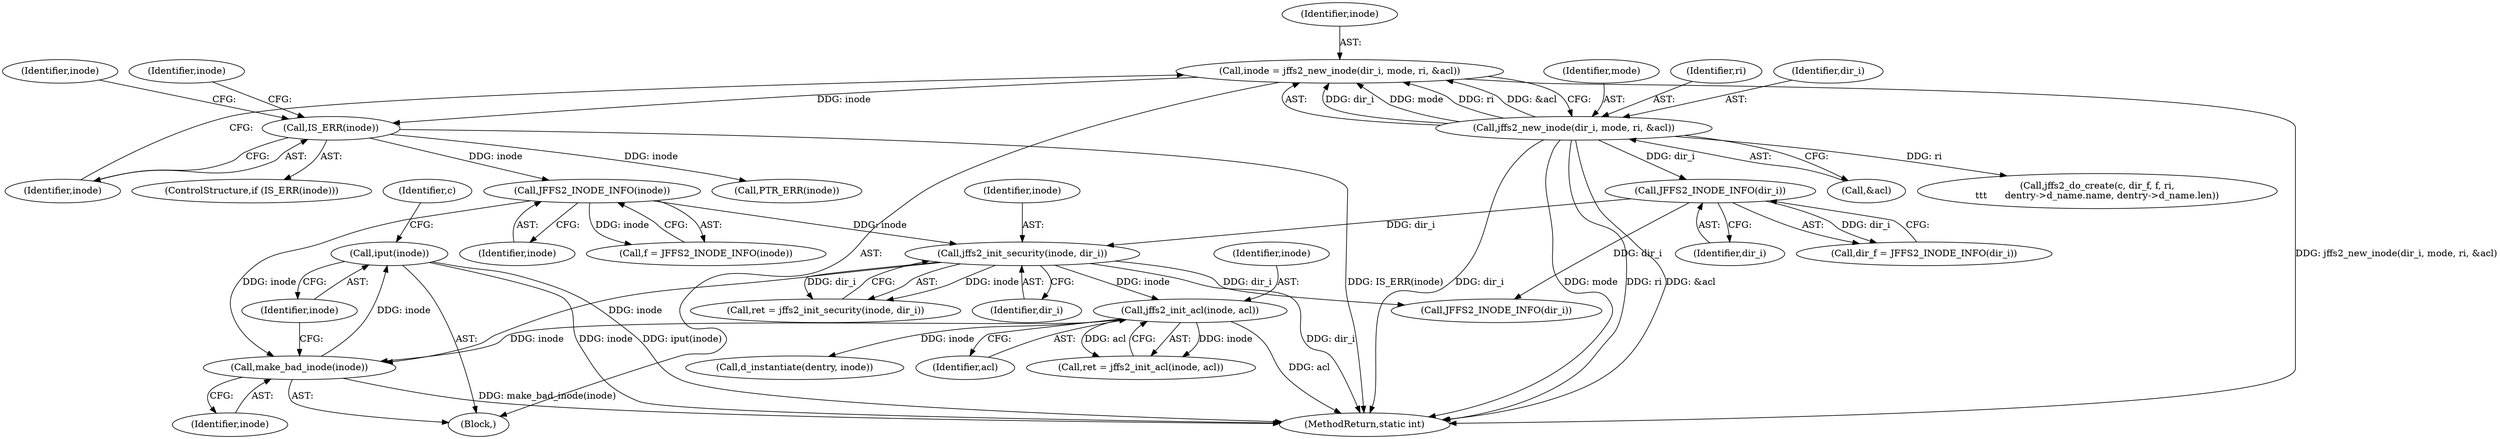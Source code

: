 digraph "0_infradead_9ed437c50d89eabae763dd422579f73fdebf288d_0@pointer" {
"1000230" [label="(Call,iput(inode))"];
"1000228" [label="(Call,make_bad_inode(inode))"];
"1000175" [label="(Call,JFFS2_INODE_INFO(inode))"];
"1000140" [label="(Call,IS_ERR(inode))"];
"1000131" [label="(Call,inode = jffs2_new_inode(dir_i, mode, ri, &acl))"];
"1000133" [label="(Call,jffs2_new_inode(dir_i, mode, ri, &acl))"];
"1000211" [label="(Call,jffs2_init_acl(inode, acl))"];
"1000203" [label="(Call,jffs2_init_security(inode, dir_i))"];
"1000179" [label="(Call,JFFS2_INODE_INFO(dir_i))"];
"1000209" [label="(Call,ret = jffs2_init_acl(inode, acl))"];
"1000493" [label="(MethodReturn,static int)"];
"1000173" [label="(Call,f = JFFS2_INODE_INFO(inode))"];
"1000133" [label="(Call,jffs2_new_inode(dir_i, mode, ri, &acl))"];
"1000204" [label="(Identifier,inode)"];
"1000177" [label="(Call,dir_f = JFFS2_INODE_INFO(dir_i))"];
"1000137" [label="(Call,&acl)"];
"1000141" [label="(Identifier,inode)"];
"1000134" [label="(Identifier,dir_i)"];
"1000203" [label="(Call,jffs2_init_security(inode, dir_i))"];
"1000212" [label="(Identifier,inode)"];
"1000230" [label="(Call,iput(inode))"];
"1000140" [label="(Call,IS_ERR(inode))"];
"1000219" [label="(Call,d_instantiate(dentry, inode))"];
"1000145" [label="(Identifier,inode)"];
"1000211" [label="(Call,jffs2_init_acl(inode, acl))"];
"1000183" [label="(Call,jffs2_do_create(c, dir_f, f, ri,\n\t\t\t      dentry->d_name.name, dentry->d_name.len))"];
"1000144" [label="(Call,PTR_ERR(inode))"];
"1000229" [label="(Identifier,inode)"];
"1000205" [label="(Identifier,dir_i)"];
"1000201" [label="(Call,ret = jffs2_init_security(inode, dir_i))"];
"1000176" [label="(Identifier,inode)"];
"1000213" [label="(Identifier,acl)"];
"1000135" [label="(Identifier,mode)"];
"1000111" [label="(Block,)"];
"1000235" [label="(Identifier,c)"];
"1000231" [label="(Identifier,inode)"];
"1000139" [label="(ControlStructure,if (IS_ERR(inode)))"];
"1000175" [label="(Call,JFFS2_INODE_INFO(inode))"];
"1000148" [label="(Identifier,inode)"];
"1000228" [label="(Call,make_bad_inode(inode))"];
"1000180" [label="(Identifier,dir_i)"];
"1000132" [label="(Identifier,inode)"];
"1000243" [label="(Call,JFFS2_INODE_INFO(dir_i))"];
"1000179" [label="(Call,JFFS2_INODE_INFO(dir_i))"];
"1000131" [label="(Call,inode = jffs2_new_inode(dir_i, mode, ri, &acl))"];
"1000136" [label="(Identifier,ri)"];
"1000230" -> "1000111"  [label="AST: "];
"1000230" -> "1000231"  [label="CFG: "];
"1000231" -> "1000230"  [label="AST: "];
"1000235" -> "1000230"  [label="CFG: "];
"1000230" -> "1000493"  [label="DDG: inode"];
"1000230" -> "1000493"  [label="DDG: iput(inode)"];
"1000228" -> "1000230"  [label="DDG: inode"];
"1000228" -> "1000111"  [label="AST: "];
"1000228" -> "1000229"  [label="CFG: "];
"1000229" -> "1000228"  [label="AST: "];
"1000231" -> "1000228"  [label="CFG: "];
"1000228" -> "1000493"  [label="DDG: make_bad_inode(inode)"];
"1000175" -> "1000228"  [label="DDG: inode"];
"1000211" -> "1000228"  [label="DDG: inode"];
"1000203" -> "1000228"  [label="DDG: inode"];
"1000175" -> "1000173"  [label="AST: "];
"1000175" -> "1000176"  [label="CFG: "];
"1000176" -> "1000175"  [label="AST: "];
"1000173" -> "1000175"  [label="CFG: "];
"1000175" -> "1000173"  [label="DDG: inode"];
"1000140" -> "1000175"  [label="DDG: inode"];
"1000175" -> "1000203"  [label="DDG: inode"];
"1000140" -> "1000139"  [label="AST: "];
"1000140" -> "1000141"  [label="CFG: "];
"1000141" -> "1000140"  [label="AST: "];
"1000145" -> "1000140"  [label="CFG: "];
"1000148" -> "1000140"  [label="CFG: "];
"1000140" -> "1000493"  [label="DDG: IS_ERR(inode)"];
"1000131" -> "1000140"  [label="DDG: inode"];
"1000140" -> "1000144"  [label="DDG: inode"];
"1000131" -> "1000111"  [label="AST: "];
"1000131" -> "1000133"  [label="CFG: "];
"1000132" -> "1000131"  [label="AST: "];
"1000133" -> "1000131"  [label="AST: "];
"1000141" -> "1000131"  [label="CFG: "];
"1000131" -> "1000493"  [label="DDG: jffs2_new_inode(dir_i, mode, ri, &acl)"];
"1000133" -> "1000131"  [label="DDG: dir_i"];
"1000133" -> "1000131"  [label="DDG: mode"];
"1000133" -> "1000131"  [label="DDG: ri"];
"1000133" -> "1000131"  [label="DDG: &acl"];
"1000133" -> "1000137"  [label="CFG: "];
"1000134" -> "1000133"  [label="AST: "];
"1000135" -> "1000133"  [label="AST: "];
"1000136" -> "1000133"  [label="AST: "];
"1000137" -> "1000133"  [label="AST: "];
"1000133" -> "1000493"  [label="DDG: dir_i"];
"1000133" -> "1000493"  [label="DDG: mode"];
"1000133" -> "1000493"  [label="DDG: ri"];
"1000133" -> "1000493"  [label="DDG: &acl"];
"1000133" -> "1000179"  [label="DDG: dir_i"];
"1000133" -> "1000183"  [label="DDG: ri"];
"1000211" -> "1000209"  [label="AST: "];
"1000211" -> "1000213"  [label="CFG: "];
"1000212" -> "1000211"  [label="AST: "];
"1000213" -> "1000211"  [label="AST: "];
"1000209" -> "1000211"  [label="CFG: "];
"1000211" -> "1000493"  [label="DDG: acl"];
"1000211" -> "1000209"  [label="DDG: inode"];
"1000211" -> "1000209"  [label="DDG: acl"];
"1000203" -> "1000211"  [label="DDG: inode"];
"1000211" -> "1000219"  [label="DDG: inode"];
"1000203" -> "1000201"  [label="AST: "];
"1000203" -> "1000205"  [label="CFG: "];
"1000204" -> "1000203"  [label="AST: "];
"1000205" -> "1000203"  [label="AST: "];
"1000201" -> "1000203"  [label="CFG: "];
"1000203" -> "1000493"  [label="DDG: dir_i"];
"1000203" -> "1000201"  [label="DDG: inode"];
"1000203" -> "1000201"  [label="DDG: dir_i"];
"1000179" -> "1000203"  [label="DDG: dir_i"];
"1000203" -> "1000243"  [label="DDG: dir_i"];
"1000179" -> "1000177"  [label="AST: "];
"1000179" -> "1000180"  [label="CFG: "];
"1000180" -> "1000179"  [label="AST: "];
"1000177" -> "1000179"  [label="CFG: "];
"1000179" -> "1000177"  [label="DDG: dir_i"];
"1000179" -> "1000243"  [label="DDG: dir_i"];
}
